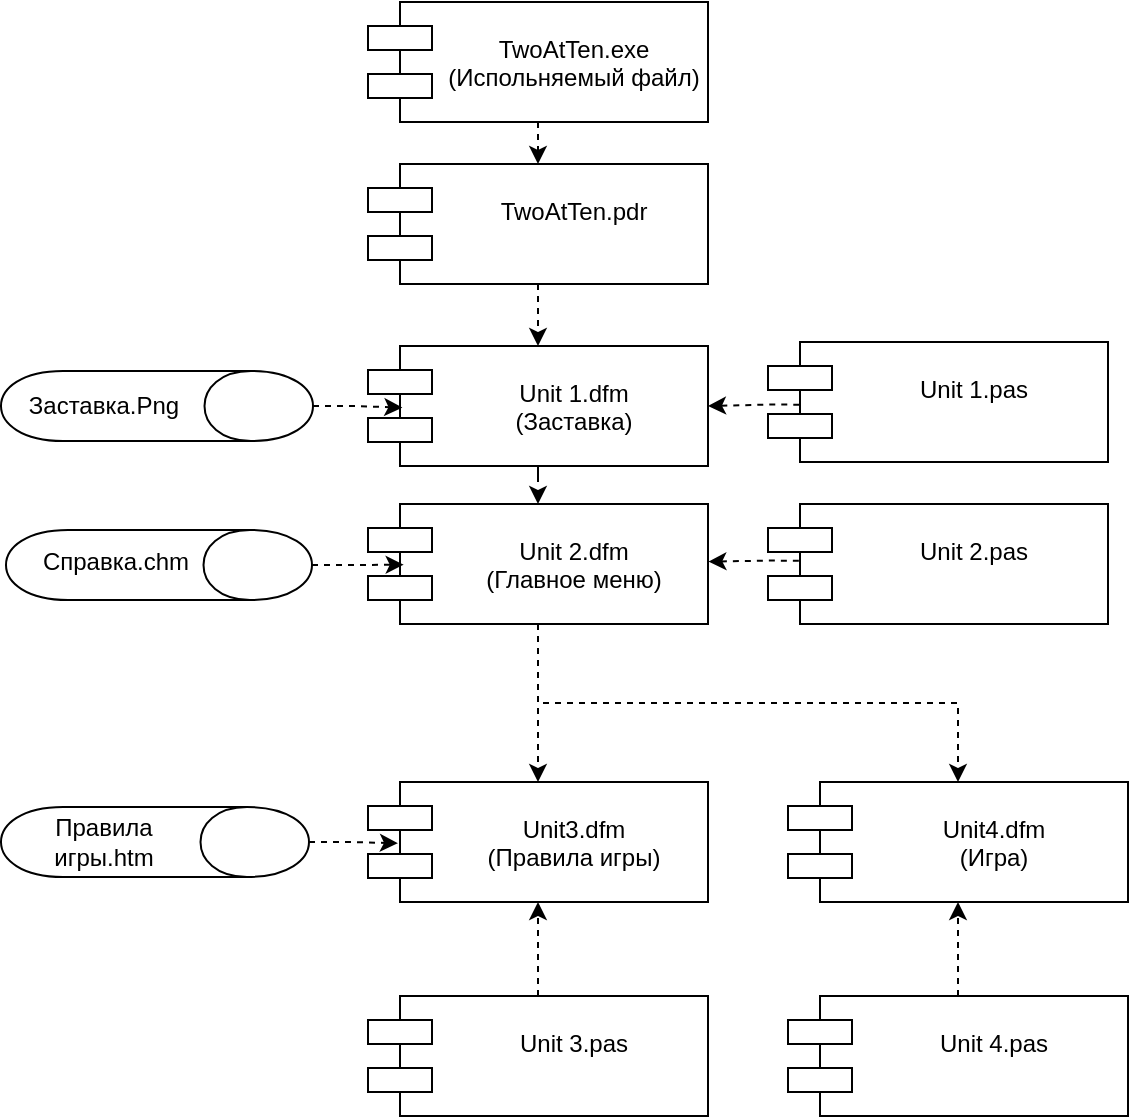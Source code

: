 <mxfile version="22.0.6" type="device">
  <diagram id="0" name="Страница — 1">
    <mxGraphModel dx="1017" dy="617" grid="1" gridSize="10" guides="1" tooltips="1" connect="1" arrows="1" fold="1" page="1" pageScale="1" pageWidth="826" pageHeight="1169" background="#ffffff" math="0" shadow="0">
      <root>
        <mxCell id="0" />
        <mxCell id="1" parent="0" />
        <mxCell id="30" style="edgeStyle=orthogonalEdgeStyle;rounded=0;html=1;exitX=0.5;exitY=1;dashed=1;jettySize=auto;orthogonalLoop=1;" parent="1" source="2" target="20" edge="1">
          <mxGeometry relative="1" as="geometry" />
        </mxCell>
        <mxCell id="31" style="edgeStyle=orthogonalEdgeStyle;rounded=0;html=1;exitX=0.5;exitY=1;entryX=0.5;entryY=0;dashed=1;jettySize=auto;orthogonalLoop=1;" parent="1" source="2" target="18" edge="1">
          <mxGeometry relative="1" as="geometry" />
        </mxCell>
        <mxCell id="2" value="Unit 2.dfm&#xa;(Главное меню)" style="shape=component;align=center;spacingLeft=36;" parent="1" vertex="1">
          <mxGeometry x="190" y="291" width="170" height="60" as="geometry" />
        </mxCell>
        <mxCell id="mompehQKAGcnlBFKO5nk-39" style="edgeStyle=orthogonalEdgeStyle;rounded=0;orthogonalLoop=1;jettySize=auto;html=1;exitX=0.5;exitY=1;exitDx=0;exitDy=0;entryX=0.5;entryY=0;entryDx=0;entryDy=0;dashed=1;dashPattern=8 8;" edge="1" parent="1" source="3" target="2">
          <mxGeometry relative="1" as="geometry" />
        </mxCell>
        <mxCell id="3" value="Unit 1.dfm&#xa;(Заставка)" style="shape=component;align=center;spacingLeft=36;" parent="1" vertex="1">
          <mxGeometry x="190" y="212" width="170" height="60" as="geometry" />
        </mxCell>
        <mxCell id="35" style="edgeStyle=orthogonalEdgeStyle;rounded=0;html=1;exitX=0.5;exitY=0;entryX=0.101;entryY=0.513;entryPerimeter=0;dashed=1;jettySize=auto;orthogonalLoop=1;" parent="1" source="4" target="3" edge="1">
          <mxGeometry relative="1" as="geometry" />
        </mxCell>
        <mxCell id="4" value="" style="shape=cylinder;whiteSpace=wrap;html=1;rotation=90;" parent="1" vertex="1">
          <mxGeometry x="67" y="164" width="35" height="156" as="geometry" />
        </mxCell>
        <mxCell id="6" value="Заставка.Png" style="text;html=1;strokeColor=none;fillColor=none;align=center;verticalAlign=middle;whiteSpace=wrap;" parent="1" vertex="1">
          <mxGeometry x="38" y="232" width="40" height="20" as="geometry" />
        </mxCell>
        <mxCell id="36" style="edgeStyle=orthogonalEdgeStyle;rounded=0;html=1;exitX=0.5;exitY=0;entryX=0.105;entryY=0.506;entryPerimeter=0;dashed=1;jettySize=auto;orthogonalLoop=1;" parent="1" source="10" target="2" edge="1">
          <mxGeometry relative="1" as="geometry" />
        </mxCell>
        <mxCell id="10" value="" style="shape=cylinder;whiteSpace=wrap;html=1;rotation=90;" parent="1" vertex="1">
          <mxGeometry x="68" y="245" width="35" height="153" as="geometry" />
        </mxCell>
        <mxCell id="11" value="Справка.chm" style="text;html=1;strokeColor=none;fillColor=none;align=center;verticalAlign=middle;whiteSpace=wrap;" parent="1" vertex="1">
          <mxGeometry x="44" y="310" width="40" height="20" as="geometry" />
        </mxCell>
        <mxCell id="13" value="Unit 2.pas&#xa;" style="shape=component;align=center;spacingLeft=36;" parent="1" vertex="1">
          <mxGeometry x="390" y="291" width="170" height="60" as="geometry" />
        </mxCell>
        <mxCell id="14" value="Unit 1.pas&#xa;" style="shape=component;align=center;spacingLeft=36;" parent="1" vertex="1">
          <mxGeometry x="390" y="210" width="170" height="60" as="geometry" />
        </mxCell>
        <mxCell id="28" style="edgeStyle=orthogonalEdgeStyle;rounded=0;html=1;exitX=0.5;exitY=1;entryX=0.5;entryY=0;dashed=1;jettySize=auto;orthogonalLoop=1;" parent="1" source="15" target="3" edge="1">
          <mxGeometry relative="1" as="geometry" />
        </mxCell>
        <mxCell id="15" value="TwoAtTen.pdr&#xa;" style="shape=component;align=center;spacingLeft=36;" parent="1" vertex="1">
          <mxGeometry x="190" y="121" width="170" height="60" as="geometry" />
        </mxCell>
        <mxCell id="27" style="edgeStyle=orthogonalEdgeStyle;rounded=0;html=1;exitX=0.5;exitY=1;entryX=0.5;entryY=0;jettySize=auto;orthogonalLoop=1;dashed=1;" parent="1" source="16" target="15" edge="1">
          <mxGeometry relative="1" as="geometry" />
        </mxCell>
        <mxCell id="16" value="TwoAtTen.exe&#xa;(Испольняемый файл)" style="shape=component;align=center;spacingLeft=36;" parent="1" vertex="1">
          <mxGeometry x="190" y="40" width="170" height="60" as="geometry" />
        </mxCell>
        <mxCell id="34" style="edgeStyle=orthogonalEdgeStyle;rounded=0;html=1;exitX=0.5;exitY=0;dashed=1;jettySize=auto;orthogonalLoop=1;" parent="1" source="17" target="18" edge="1">
          <mxGeometry relative="1" as="geometry">
            <Array as="points" />
          </mxGeometry>
        </mxCell>
        <mxCell id="17" value="Unit 4.pas&#xa;" style="shape=component;align=center;spacingLeft=36;" parent="1" vertex="1">
          <mxGeometry x="400" y="537" width="170" height="60" as="geometry" />
        </mxCell>
        <mxCell id="18" value="Unit4.dfm&#xa;(Игра)" style="shape=component;align=center;spacingLeft=36;" parent="1" vertex="1">
          <mxGeometry x="400" y="430" width="170" height="60" as="geometry" />
        </mxCell>
        <mxCell id="20" value="Unit3.dfm&#xa;(Правила игры)" style="shape=component;align=center;spacingLeft=36;" parent="1" vertex="1">
          <mxGeometry x="190" y="430" width="170" height="60" as="geometry" />
        </mxCell>
        <mxCell id="37" style="edgeStyle=orthogonalEdgeStyle;rounded=0;html=1;exitX=0.5;exitY=0;entryX=0.088;entryY=0.51;entryPerimeter=0;dashed=1;jettySize=auto;orthogonalLoop=1;" parent="1" source="21" target="20" edge="1">
          <mxGeometry relative="1" as="geometry" />
        </mxCell>
        <mxCell id="21" value="" style="shape=cylinder;whiteSpace=wrap;html=1;rotation=90;" parent="1" vertex="1">
          <mxGeometry x="66" y="383" width="35" height="154" as="geometry" />
        </mxCell>
        <mxCell id="22" value="Правила игры.htm" style="text;html=1;strokeColor=none;fillColor=none;align=center;verticalAlign=middle;whiteSpace=wrap;" parent="1" vertex="1">
          <mxGeometry x="38" y="450" width="40" height="20" as="geometry" />
        </mxCell>
        <mxCell id="33" style="edgeStyle=orthogonalEdgeStyle;rounded=0;html=1;exitX=0.5;exitY=0;dashed=1;jettySize=auto;orthogonalLoop=1;" parent="1" source="24" target="20" edge="1">
          <mxGeometry relative="1" as="geometry" />
        </mxCell>
        <mxCell id="24" value="Unit 3.pas&#xa;" style="shape=component;align=center;spacingLeft=36;" parent="1" vertex="1">
          <mxGeometry x="190" y="537" width="170" height="60" as="geometry" />
        </mxCell>
        <mxCell id="38" style="edgeStyle=orthogonalEdgeStyle;rounded=0;html=1;exitX=0.092;exitY=0.522;entryX=1;entryY=0.5;dashed=1;jettySize=auto;orthogonalLoop=1;exitPerimeter=0;" parent="1" source="14" target="3" edge="1">
          <mxGeometry x="367.571" y="188.81" as="geometry">
            <mxPoint x="367.571" y="188.81" as="sourcePoint" />
            <mxPoint x="412.333" y="189.762" as="targetPoint" />
            <Array as="points">
              <mxPoint x="390" y="242" />
              <mxPoint x="390" y="242" />
            </Array>
          </mxGeometry>
        </mxCell>
        <mxCell id="39" style="edgeStyle=orthogonalEdgeStyle;rounded=0;html=1;exitX=0.092;exitY=0.522;entryX=1;entryY=0.5;dashed=1;jettySize=auto;orthogonalLoop=1;exitPerimeter=0;" parent="1" edge="1">
          <mxGeometry x="367.571" y="266.81" as="geometry">
            <mxPoint x="405.429" y="319.333" as="sourcePoint" />
            <mxPoint x="360.19" y="319.81" as="targetPoint" />
            <Array as="points">
              <mxPoint x="390" y="320" />
              <mxPoint x="390" y="320" />
            </Array>
          </mxGeometry>
        </mxCell>
      </root>
    </mxGraphModel>
  </diagram>
</mxfile>

